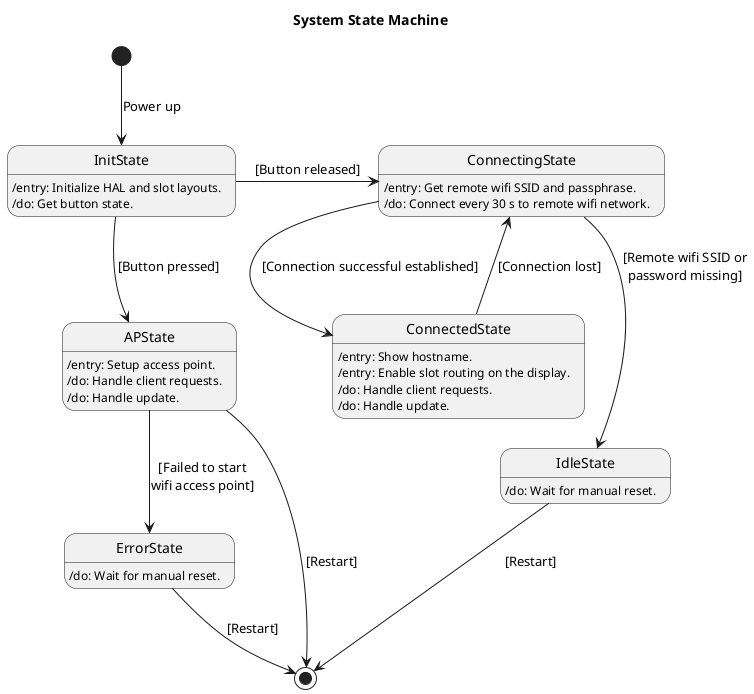 @startuml

title System State Machine

InitState: /entry: Initialize HAL and slot layouts.
InitState: /do: Get button state.

APState: /entry: Setup access point.
APState: /do: Handle client requests.
APState: /do: Handle update.

IdleState: /do: Wait for manual reset.

ConnectingState: /entry: Get remote wifi SSID and passphrase.
ConnectingState: /do: Connect every 30 s to remote wifi network.

ConnectedState: /entry: Show hostname.
ConnectedState: /entry: Enable slot routing on the display.
ConnectedState: /do: Handle client requests.
ConnectedState: /do: Handle update.

ErrorState: /do: Wait for manual reset.

[*] --> InitState: Power up
InitState --> APState: [Button pressed]
InitState -> ConnectingState: [Button released]
APState --> [*]: [Restart]
APState --> ErrorState: [Failed to start\nwifi access point]
ConnectingState --> IdleState: [Remote wifi SSID or\npassword missing]
ConnectingState --> ConnectedState: [Connection successful established]
ConnectedState --> ConnectingState: [Connection lost]
ErrorState --> [*]: [Restart]
IdleState --> [*]: [Restart]

@enduml
